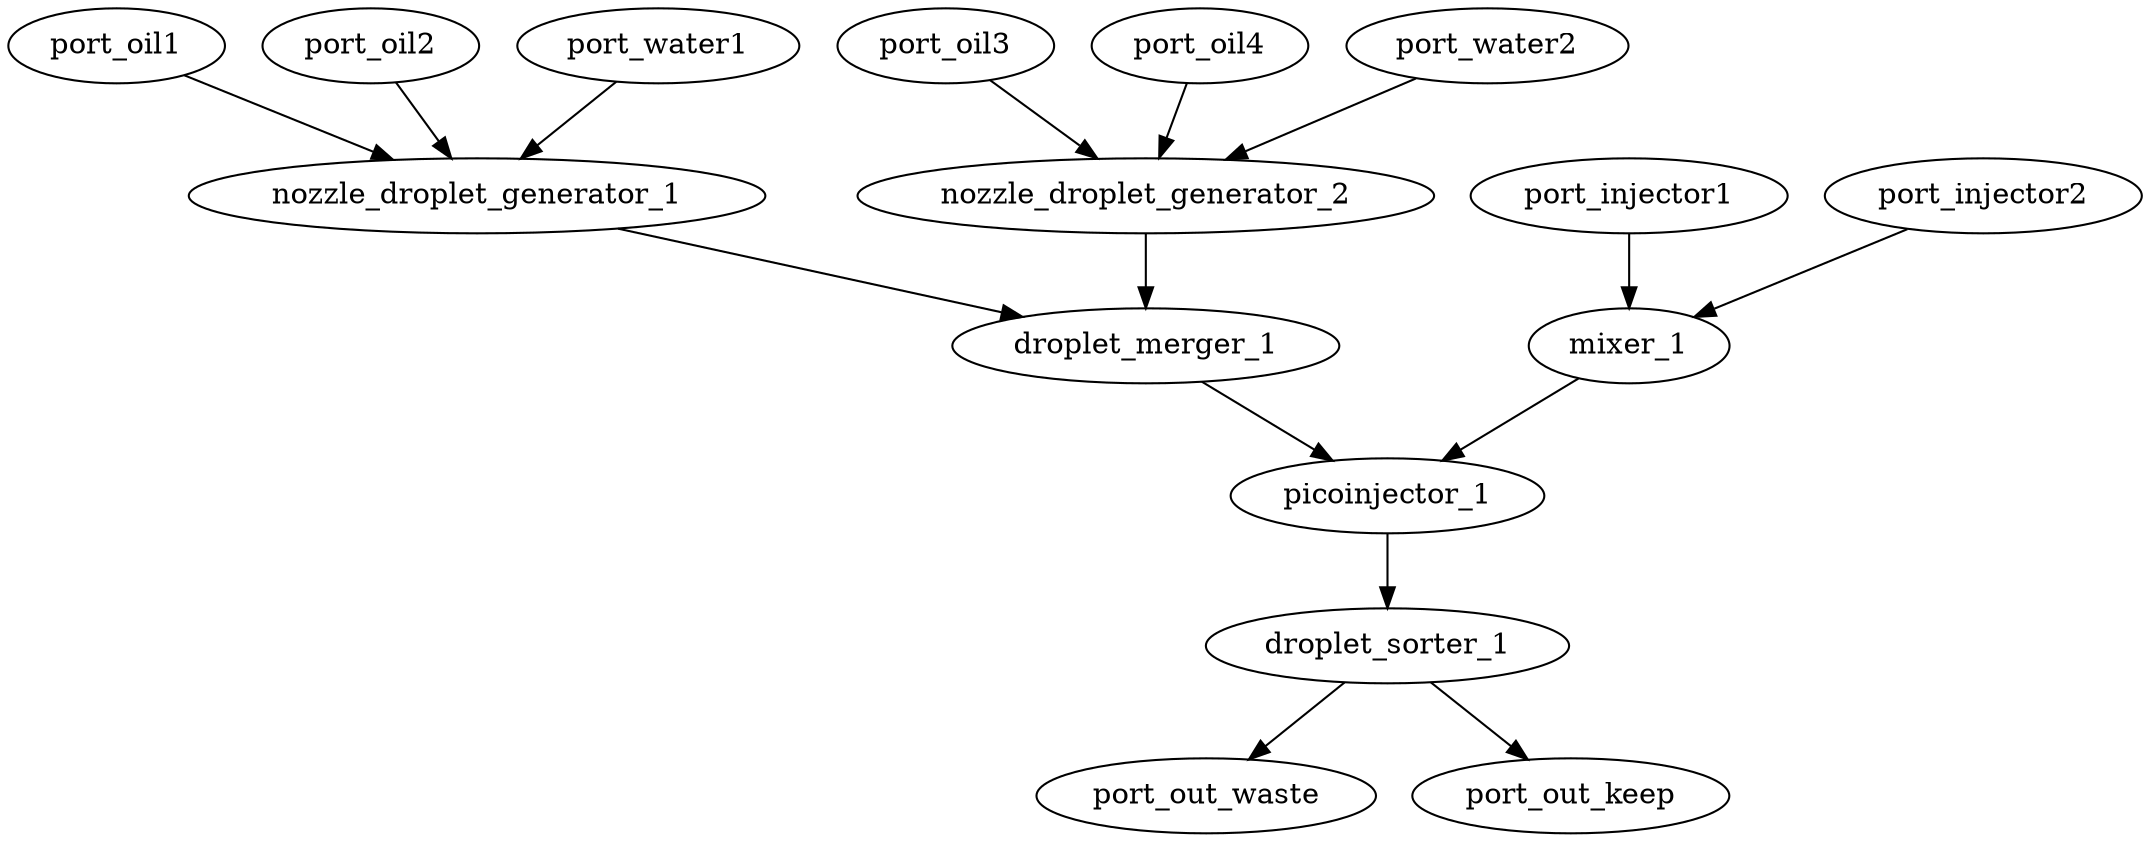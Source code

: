 digraph "" {
	port_oil1 -> nozzle_droplet_generator_1	[key=0,
		connection_id=connection_1,
		connection_ref="{'name': 'connection_1', 'ID': 'connection_1', 'entity': 'CHANNEL', 'params': {'data': {'channelWidth': 300, 'connectionSpacing': \
1000}}, 'source': {'_component': 'port_oil1', '_port': {'x': 2000, 'y': 2000, 'layer': 'FLOW', 'label': '1'}}, 'sinks': [{'_component': '\
nozzle_droplet_generator_1', '_port': '1'}], 'layer': {'_id': '0', 'name': 'FLOW_0', 'layertype': 'FLOW', 'group': '0', 'params': {'\
data': {}}}, '_paths': []}",
		sink_port="{'_component': 'nozzle_droplet_generator_1', '_port': '1'}",
		source_port="{'_component': 'port_oil1', '_port': {'x': 2000, 'y': 2000, 'layer': 'FLOW', 'label': '1'}}"];
	port_oil2 -> nozzle_droplet_generator_1	[key=0,
		connection_id=connection_2,
		connection_ref="{'name': 'connection_2', 'ID': 'connection_2', 'entity': 'CHANNEL', 'params': {'data': {'channelWidth': 300, 'connectionSpacing': \
1000}}, 'source': {'_component': 'port_oil2', '_port': {'x': 2000, 'y': 2000, 'layer': 'FLOW', 'label': '1'}}, 'sinks': [{'_component': '\
nozzle_droplet_generator_1', '_port': '3'}], 'layer': {'_id': '0', 'name': 'FLOW_0', 'layertype': 'FLOW', 'group': '0', 'params': {'\
data': {}}}, '_paths': []}",
		sink_port="{'_component': 'nozzle_droplet_generator_1', '_port': '3'}",
		source_port="{'_component': 'port_oil2', '_port': {'x': 2000, 'y': 2000, 'layer': 'FLOW', 'label': '1'}}"];
	port_water1 -> nozzle_droplet_generator_1	[key=0,
		connection_id=connection_3,
		connection_ref="{'name': 'connection_3', 'ID': 'connection_3', 'entity': 'CHANNEL', 'params': {'data': {'channelWidth': 300, 'connectionSpacing': \
1000}}, 'source': {'_component': 'port_water1', '_port': {'x': 2000, 'y': 2000, 'layer': 'FLOW', 'label': '1'}}, 'sinks': [{'_component': '\
nozzle_droplet_generator_1', '_port': '4'}], 'layer': {'_id': '0', 'name': 'FLOW_0', 'layertype': 'FLOW', 'group': '0', 'params': {'\
data': {}}}, '_paths': []}",
		sink_port="{'_component': 'nozzle_droplet_generator_1', '_port': '4'}",
		source_port="{'_component': 'port_water1', '_port': {'x': 2000, 'y': 2000, 'layer': 'FLOW', 'label': '1'}}"];
	nozzle_droplet_generator_1 -> droplet_merger_1	[key=0,
		connection_id=connection_7,
		connection_ref="{'name': 'connection_7', 'ID': 'connection_7', 'entity': 'CHANNEL', 'params': {'data': {'channelWidth': 300, 'connectionSpacing': \
1000}}, 'source': {'_component': 'nozzle_droplet_generator_1', '_port': '2'}, 'sinks': [{'_component': 'droplet_merger_1', '_port': '\
1'}], 'layer': {'_id': '0', 'name': 'FLOW_0', 'layertype': 'FLOW', 'group': '0', 'params': {'data': {}}}, '_paths': []}",
		sink_port="{'_component': 'droplet_merger_1', '_port': '1'}",
		source_port="{'_component': 'nozzle_droplet_generator_1', '_port': '2'}"];
	port_oil3 -> nozzle_droplet_generator_2	[key=0,
		connection_id=connection_4,
		connection_ref="{'name': 'connection_4', 'ID': 'connection_4', 'entity': 'CHANNEL', 'params': {'data': {'channelWidth': 300, 'connectionSpacing': \
1000}}, 'source': {'_component': 'port_oil3', '_port': {'x': 2000, 'y': 2000, 'layer': 'FLOW', 'label': '1'}}, 'sinks': [{'_component': '\
nozzle_droplet_generator_2', '_port': '1'}], 'layer': {'_id': '0', 'name': 'FLOW_0', 'layertype': 'FLOW', 'group': '0', 'params': {'\
data': {}}}, '_paths': []}",
		sink_port="{'_component': 'nozzle_droplet_generator_2', '_port': '1'}",
		source_port="{'_component': 'port_oil3', '_port': {'x': 2000, 'y': 2000, 'layer': 'FLOW', 'label': '1'}}"];
	port_oil4 -> nozzle_droplet_generator_2	[key=0,
		connection_id=connection_5,
		connection_ref="{'name': 'connection_5', 'ID': 'connection_5', 'entity': 'CHANNEL', 'params': {'data': {'channelWidth': 300, 'connectionSpacing': \
1000}}, 'source': {'_component': 'port_oil4', '_port': {'x': 2000, 'y': 2000, 'layer': 'FLOW', 'label': '1'}}, 'sinks': [{'_component': '\
nozzle_droplet_generator_2', '_port': '3'}], 'layer': {'_id': '0', 'name': 'FLOW_0', 'layertype': 'FLOW', 'group': '0', 'params': {'\
data': {}}}, '_paths': []}",
		sink_port="{'_component': 'nozzle_droplet_generator_2', '_port': '3'}",
		source_port="{'_component': 'port_oil4', '_port': {'x': 2000, 'y': 2000, 'layer': 'FLOW', 'label': '1'}}"];
	port_water2 -> nozzle_droplet_generator_2	[key=0,
		connection_id=connection_6,
		connection_ref="{'name': 'connection_6', 'ID': 'connection_6', 'entity': 'CHANNEL', 'params': {'data': {'channelWidth': 300, 'connectionSpacing': \
1000}}, 'source': {'_component': 'port_water2', '_port': {'x': 2000, 'y': 2000, 'layer': 'FLOW', 'label': '1'}}, 'sinks': [{'_component': '\
nozzle_droplet_generator_2', '_port': '4'}], 'layer': {'_id': '0', 'name': 'FLOW_0', 'layertype': 'FLOW', 'group': '0', 'params': {'\
data': {}}}, '_paths': []}",
		sink_port="{'_component': 'nozzle_droplet_generator_2', '_port': '4'}",
		source_port="{'_component': 'port_water2', '_port': {'x': 2000, 'y': 2000, 'layer': 'FLOW', 'label': '1'}}"];
	nozzle_droplet_generator_2 -> droplet_merger_1	[key=0,
		connection_id=connection_8,
		connection_ref="{'name': 'connection_8', 'ID': 'connection_8', 'entity': 'CHANNEL', 'params': {'data': {'channelWidth': 300, 'connectionSpacing': \
1000}}, 'source': {'_component': 'nozzle_droplet_generator_2', '_port': '2'}, 'sinks': [{'_component': 'droplet_merger_1', '_port': '\
1'}], 'layer': {'_id': '0', 'name': 'FLOW_0', 'layertype': 'FLOW', 'group': '0', 'params': {'data': {}}}, '_paths': []}",
		sink_port="{'_component': 'droplet_merger_1', '_port': '1'}",
		source_port="{'_component': 'nozzle_droplet_generator_2', '_port': '2'}"];
	droplet_merger_1 -> picoinjector_1	[key=0,
		connection_id=connection_15,
		connection_ref="{'name': 'connection_15', 'ID': 'connection_15', 'entity': 'CHANNEL', 'params': {'data': {'channelWidth': 300, 'connectionSpacing': \
1000}}, 'source': {'_component': 'droplet_merger_1', '_port': '2'}, 'sinks': [{'_component': 'picoinjector_1', '_port': '1'}], '\
layer': {'_id': '0', 'name': 'FLOW_0', 'layertype': 'FLOW', 'group': '0', 'params': {'data': {}}}, '_paths': []}",
		sink_port="{'_component': 'picoinjector_1', '_port': '1'}",
		source_port="{'_component': 'droplet_merger_1', '_port': '2'}"];
	port_injector1 -> mixer_1	[key=0,
		connection_id=connection_9,
		connection_ref="{'name': 'connection_9', 'ID': 'connection_9', 'entity': 'CHANNEL', 'params': {'data': {'channelWidth': 300, 'connectionSpacing': \
1000}}, 'source': {'_component': 'port_injector1', '_port': {'x': 2000, 'y': 2000, 'layer': 'FLOW', 'label': '1'}}, 'sinks': [{'_\
component': 'mixer_1', '_port': '1'}], 'layer': {'_id': '0', 'name': 'FLOW_0', 'layertype': 'FLOW', 'group': '0', 'params': {'data': {}}}, '_\
paths': []}",
		sink_port="{'_component': 'mixer_1', '_port': '1'}",
		source_port="{'_component': 'port_injector1', '_port': {'x': 2000, 'y': 2000, 'layer': 'FLOW', 'label': '1'}}"];
	port_injector2 -> mixer_1	[key=0,
		connection_id=connection_10,
		connection_ref="{'name': 'connection_10', 'ID': 'connection_10', 'entity': 'CHANNEL', 'params': {'data': {'channelWidth': 300, 'connectionSpacing': \
1000}}, 'source': {'_component': 'port_injector2', '_port': {'x': 2000, 'y': 2000, 'layer': 'FLOW', 'label': '1'}}, 'sinks': [{'_\
component': 'mixer_1', '_port': '1'}], 'layer': {'_id': '0', 'name': 'FLOW_0', 'layertype': 'FLOW', 'group': '0', 'params': {'data': {}}}, '_\
paths': []}",
		sink_port="{'_component': 'mixer_1', '_port': '1'}",
		source_port="{'_component': 'port_injector2', '_port': {'x': 2000, 'y': 2000, 'layer': 'FLOW', 'label': '1'}}"];
	mixer_1 -> picoinjector_1	[key=0,
		connection_id=connection_11,
		connection_ref="{'name': 'connection_11', 'ID': 'connection_11', 'entity': 'CHANNEL', 'params': {'data': {'channelWidth': 300, 'connectionSpacing': \
1000}}, 'source': {'_component': 'mixer_1', '_port': '2'}, 'sinks': [{'_component': 'picoinjector_1', '_port': '3'}], 'layer': {'_\
id': '0', 'name': 'FLOW_0', 'layertype': 'FLOW', 'group': '0', 'params': {'data': {}}}, '_paths': []}",
		sink_port="{'_component': 'picoinjector_1', '_port': '3'}",
		source_port="{'_component': 'mixer_1', '_port': '2'}"];
	picoinjector_1 -> droplet_sorter_1	[key=0,
		connection_id=connection_12,
		connection_ref="{'name': 'connection_12', 'ID': 'connection_12', 'entity': 'CHANNEL', 'params': {'data': {'channelWidth': 300, 'connectionSpacing': \
1000}}, 'source': {'_component': 'picoinjector_1', '_port': '2'}, 'sinks': [{'_component': 'droplet_sorter_1', '_port': '1'}], '\
layer': {'_id': '0', 'name': 'FLOW_0', 'layertype': 'FLOW', 'group': '0', 'params': {'data': {}}}, '_paths': []}",
		sink_port="{'_component': 'droplet_sorter_1', '_port': '1'}",
		source_port="{'_component': 'picoinjector_1', '_port': '2'}"];
	droplet_sorter_1 -> port_out_waste	[key=0,
		connection_id=connection_13,
		connection_ref="{'name': 'connection_13', 'ID': 'connection_13', 'entity': 'CHANNEL', 'params': {'data': {'channelWidth': 300, 'connectionSpacing': \
1000}}, 'source': {'_component': 'droplet_sorter_1', '_port': '2'}, 'sinks': [{'_component': 'port_out_waste', '_port': {'x': 2000, '\
y': 2000, 'layer': 'FLOW', 'label': '1'}}], 'layer': {'_id': '0', 'name': 'FLOW_0', 'layertype': 'FLOW', 'group': '0', 'params': {'\
data': {}}}, '_paths': []}",
		sink_port="{'_component': 'port_out_waste', '_port': {'x': 2000, 'y': 2000, 'layer': 'FLOW', 'label': '1'}}",
		source_port="{'_component': 'droplet_sorter_1', '_port': '2'}"];
	droplet_sorter_1 -> port_out_keep	[key=0,
		connection_id=connection_14,
		connection_ref="{'name': 'connection_14', 'ID': 'connection_14', 'entity': 'CHANNEL', 'params': {'data': {'channelWidth': 300, 'connectionSpacing': \
1000}}, 'source': {'_component': 'droplet_sorter_1', '_port': '3'}, 'sinks': [{'_component': 'port_out_keep', '_port': {'x': 2000, '\
y': 2000, 'layer': 'FLOW', 'label': '1'}}], 'layer': {'_id': '0', 'name': 'FLOW_0', 'layertype': 'FLOW', 'group': '0', 'params': {'\
data': {}}}, '_paths': []}",
		sink_port="{'_component': 'port_out_keep', '_port': {'x': 2000, 'y': 2000, 'layer': 'FLOW', 'label': '1'}}",
		source_port="{'_component': 'droplet_sorter_1', '_port': '3'}"];
}
